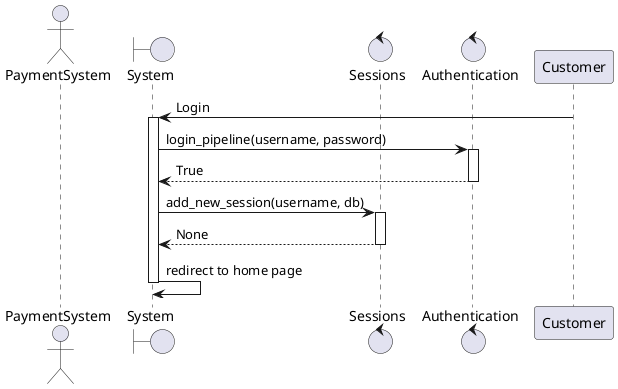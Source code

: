 @startuml processpayment
actor  PaymentSystem
boundary "System" as system
control "Sessions" as sessions
control "Authentication" as auth
Customer -> system: Login
activate system
system -> auth: login_pipeline(username, password)
activate auth
auth --> system: True
deactivate auth
system -> sessions: add_new_session(username, db)
activate sessions
sessions --> system: None
deactivate sessions
system -> system: redirect to home page
deactivate system
@enduml